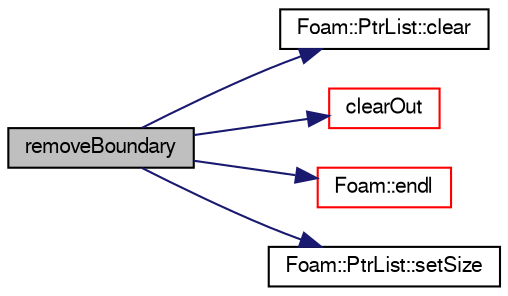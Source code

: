 digraph "removeBoundary"
{
  bgcolor="transparent";
  edge [fontname="FreeSans",fontsize="10",labelfontname="FreeSans",labelfontsize="10"];
  node [fontname="FreeSans",fontsize="10",shape=record];
  rankdir="LR";
  Node21470 [label="removeBoundary",height=0.2,width=0.4,color="black", fillcolor="grey75", style="filled", fontcolor="black"];
  Node21470 -> Node21471 [color="midnightblue",fontsize="10",style="solid",fontname="FreeSans"];
  Node21471 [label="Foam::PtrList::clear",height=0.2,width=0.4,color="black",URL="$a25914.html#ac8bb3912a3ce86b15842e79d0b421204",tooltip="Clear the PtrList, i.e. set size to zero deleting all the. "];
  Node21470 -> Node21472 [color="midnightblue",fontsize="10",style="solid",fontname="FreeSans"];
  Node21472 [label="clearOut",height=0.2,width=0.4,color="red",URL="$a27410.html#af320697688df08f1438d37a86bcaf25d",tooltip="Clear all geometry and addressing unnecessary for CFD. "];
  Node21470 -> Node21474 [color="midnightblue",fontsize="10",style="solid",fontname="FreeSans"];
  Node21474 [label="Foam::endl",height=0.2,width=0.4,color="red",URL="$a21124.html#a2db8fe02a0d3909e9351bb4275b23ce4",tooltip="Add newline and flush stream. "];
  Node21470 -> Node21480 [color="midnightblue",fontsize="10",style="solid",fontname="FreeSans"];
  Node21480 [label="Foam::PtrList::setSize",height=0.2,width=0.4,color="black",URL="$a25914.html#aedb985ffeaf1bdbfeccc2a8730405703",tooltip="Reset size of PtrList. If extending the PtrList, new entries are. "];
}
